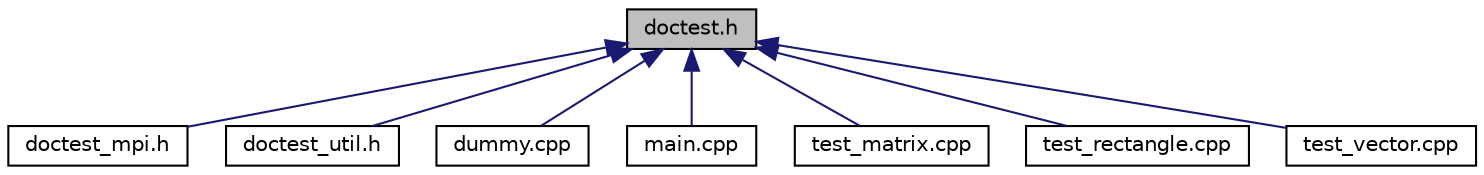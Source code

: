 digraph "doctest.h"
{
 // LATEX_PDF_SIZE
  edge [fontname="Helvetica",fontsize="10",labelfontname="Helvetica",labelfontsize="10"];
  node [fontname="Helvetica",fontsize="10",shape=record];
  Node1 [label="doctest.h",height=0.2,width=0.4,color="black", fillcolor="grey75", style="filled", fontcolor="black",tooltip=" "];
  Node1 -> Node2 [dir="back",color="midnightblue",fontsize="10",style="solid",fontname="Helvetica"];
  Node2 [label="doctest_mpi.h",height=0.2,width=0.4,color="black", fillcolor="white", style="filled",URL="$doctest__mpi_8h.html",tooltip=" "];
  Node1 -> Node3 [dir="back",color="midnightblue",fontsize="10",style="solid",fontname="Helvetica"];
  Node3 [label="doctest_util.h",height=0.2,width=0.4,color="black", fillcolor="white", style="filled",URL="$doctest__util_8h.html",tooltip=" "];
  Node1 -> Node4 [dir="back",color="midnightblue",fontsize="10",style="solid",fontname="Helvetica"];
  Node4 [label="dummy.cpp",height=0.2,width=0.4,color="black", fillcolor="white", style="filled",URL="$dummy_8cpp.html",tooltip=" "];
  Node1 -> Node5 [dir="back",color="midnightblue",fontsize="10",style="solid",fontname="Helvetica"];
  Node5 [label="main.cpp",height=0.2,width=0.4,color="black", fillcolor="white", style="filled",URL="$tests_2main_8cpp.html",tooltip=" "];
  Node1 -> Node6 [dir="back",color="midnightblue",fontsize="10",style="solid",fontname="Helvetica"];
  Node6 [label="test_matrix.cpp",height=0.2,width=0.4,color="black", fillcolor="white", style="filled",URL="$test__matrix_8cpp.html",tooltip=" "];
  Node1 -> Node7 [dir="back",color="midnightblue",fontsize="10",style="solid",fontname="Helvetica"];
  Node7 [label="test_rectangle.cpp",height=0.2,width=0.4,color="black", fillcolor="white", style="filled",URL="$test__rectangle_8cpp.html",tooltip=" "];
  Node1 -> Node8 [dir="back",color="midnightblue",fontsize="10",style="solid",fontname="Helvetica"];
  Node8 [label="test_vector.cpp",height=0.2,width=0.4,color="black", fillcolor="white", style="filled",URL="$test__vector_8cpp.html",tooltip=" "];
}

